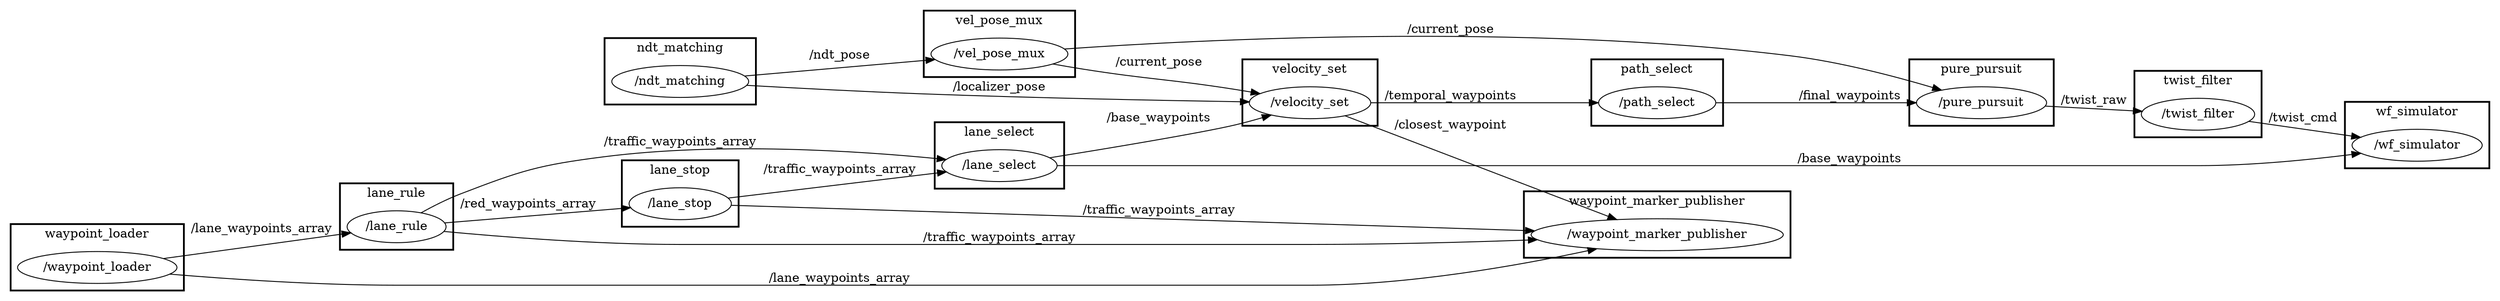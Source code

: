 digraph graphname {
	graph [bb="0,0,2296,318",
		compound=True,
		rank=same,
		rankdir=LR,
		ranksep=0.2
	];
	node [label="\N"];
	subgraph cluster_waypoint_marker_publisher {
		graph [bb="1396,31,1638,106",
			compound=True,
			label=waypoint_marker_publisher,
			lheight=0.21,
			lp="1517,94.5",
			lwidth=2.14,
			rank=same,
			rankdir=LR,
			ranksep=0.2,
			style=bold
		];
		n__waypoint_marker_publisher		 [URL=_waypoint_marker_publisher,
			height=0.5,
			label="/waypoint_marker_publisher",
			pos="1517,57",
			shape=ellipse,
			width=3.1233];
	}
	subgraph cluster_runime_manager_27258_1486198640846 {
		graph [compound=True,
			label=runime_manager_27258_1486198640846,
			rank=same,
			rankdir=LR,
			ranksep=0.2,
			style=bold
		];
	}
	subgraph cluster_wf_simulator {
		graph [bb="2150,130,2288,205",
			compound=True,
			label=wf_simulator,
			lheight=0.21,
			lp="2219,193.5",
			lwidth=1.01,
			rank=same,
			rankdir=LR,
			ranksep=0.2,
			style=bold
		];
		n__wf_simulator		 [URL=_wf_simulator,
			height=0.5,
			label="/wf_simulator",
			pos="2219,156",
			shape=ellipse,
			width=1.679];
	}
	subgraph cluster_pure_pursuit {
		graph [bb="1746,180,1878,255",
			compound=True,
			label=pure_pursuit,
			lheight=0.21,
			lp="1812,243.5",
			lwidth=0.96,
			rank=same,
			rankdir=LR,
			ranksep=0.2,
			style=bold
		];
		n__pure_pursuit		 [URL=_pure_pursuit,
			height=0.5,
			label="/pure_pursuit",
			pos="1812,206",
			shape=ellipse,
			width=1.6068];
	}
	subgraph cluster_twist_filter {
		graph [bb="1952,161,2072,236",
			compound=True,
			label=twist_filter,
			lheight=0.21,
			lp="2012,224.5",
			lwidth=0.83,
			rank=same,
			rankdir=LR,
			ranksep=0.2,
			style=bold
		];
		n__twist_filter		 [URL=_twist_filter,
			height=0.5,
			label="/twist_filter",
			pos="2012,187",
			shape=ellipse,
			width=1.4443];
	}
	subgraph cluster_lane_rule {
		graph [bb="308,31,416,106",
			compound=True,
			label=lane_rule,
			lheight=0.21,
			lp="362,94.5",
			lwidth=0.71,
			rank=same,
			rankdir=LR,
			ranksep=0.2,
			style=bold
		];
		n__lane_rule		 [URL=_lane_rule,
			height=0.5,
			label="/lane_rule",
			pos="362,57",
			shape=ellipse,
			width=1.2818];
	}
	subgraph cluster_waypoint_loader {
		graph [bb="8,25,168,100",
			compound=True,
			label=waypoint_loader,
			lheight=0.21,
			lp="88,88.5",
			lwidth=1.26,
			rank=same,
			rankdir=LR,
			ranksep=0.2,
			style=bold
		];
		n__waypoint_loader		 [URL=_waypoint_loader,
			height=0.5,
			label="/waypoint_loader",
			pos="88,51",
			shape=ellipse,
			width=2.004];
	}
	subgraph cluster_velocity_set {
		graph [bb="1136,180,1264,255",
			compound=True,
			label=velocity_set,
			lheight=0.21,
			lp="1200,243.5",
			lwidth=0.92,
			rank=same,
			rankdir=LR,
			ranksep=0.2,
			style=bold
		];
		n__velocity_set		 [URL=_velocity_set,
			height=0.5,
			label="/velocity_set",
			pos="1200,206",
			shape=ellipse,
			width=1.5526];
	}
	subgraph cluster_runime_manager_27567_1486198675650 {
		graph [compound=True,
			label=runime_manager_27567_1486198675650,
			rank=same,
			rankdir=LR,
			ranksep=0.2,
			style=bold
		];
	}
	subgraph cluster_lane_stop {
		graph [bb="565,66,675,141",
			compound=True,
			label=lane_stop,
			lheight=0.21,
			lp="620,129.5",
			lwidth=0.72,
			rank=same,
			rankdir=LR,
			ranksep=0.2,
			style=bold
		];
		n__lane_stop		 [URL=_lane_stop,
			height=0.5,
			label="/lane_stop",
			pos="620,92",
			shape=ellipse,
			width=1.2999];
	}
	subgraph cluster_runime_manager_28490_1486198827795 {
		graph [compound=True,
			label=runime_manager_28490_1486198827795,
			rank=same,
			rankdir=LR,
			ranksep=0.2,
			style=bold
		];
	}
	subgraph cluster_runime_manager_28784_1486198912690 {
		graph [compound=True,
			label=runime_manager_28784_1486198912690,
			rank=same,
			rankdir=LR,
			ranksep=0.2,
			style=bold
		];
	}
	subgraph cluster_ndt_matching {
		graph [bb="550,209,690,284",
			compound=True,
			label=ndt_matching,
			lheight=0.21,
			lp="620,272.5",
			lwidth=1.06,
			rank=same,
			rankdir=LR,
			ranksep=0.2,
			style=bold
		];
		n__ndt_matching		 [URL=_ndt_matching,
			height=0.5,
			label="/ndt_matching",
			pos="620,235",
			shape=ellipse,
			width=1.7151];
	}
	subgraph cluster_lane_select {
		graph [bb="853,109,973,184",
			compound=True,
			label=lane_select,
			lheight=0.21,
			lp="913,172.5",
			lwidth=0.85,
			rank=same,
			rankdir=LR,
			ranksep=0.2,
			style=bold
		];
		n__lane_select		 [URL=_lane_select,
			height=0.5,
			label="/lane_select",
			pos="913,135",
			shape=ellipse,
			width=1.4443];
	}
	subgraph cluster_path_select {
		graph [bb="1456,180,1578,255",
			compound=True,
			label=path_select,
			lheight=0.21,
			lp="1517,243.5",
			lwidth=0.85,
			rank=same,
			rankdir=LR,
			ranksep=0.2,
			style=bold
		];
		n__path_select		 [URL=_path_select,
			height=0.5,
			label="/path_select",
			pos="1517,206",
			shape=ellipse,
			width=1.4624];
	}
	subgraph cluster_vel_pose_mux {
		graph [bb="840,235,986,310",
			compound=True,
			label=vel_pose_mux,
			lheight=0.21,
			lp="913,298.5",
			lwidth=1.11,
			rank=same,
			rankdir=LR,
			ranksep=0.2,
			style=bold
		];
		n__vel_pose_mux		 [URL=_vel_pose_mux,
			height=0.5,
			label="/vel_pose_mux",
			pos="913,261",
			shape=ellipse,
			width=1.8054];
	}
	n__pure_pursuit -> n__twist_filter	 [URL=topic_3A_twist_raw,
		label="/twist_raw",
		lp="1915,206.5",
		penwidth=1,
		pos="e,1961.5,191.75 1867.4,200.78 1893.5,198.28 1924.8,195.27 1951.5,192.71"];
	n__twist_filter -> n__wf_simulator	 [URL=topic_3A_twist_cmd,
		label="/twist_cmd",
		lp="2111,184.5",
		penwidth=1,
		pos="e,2164.7,164.06 2060,179.89 2088.1,175.65 2124,170.21 2154.6,165.59"];
	n__lane_rule -> n__waypoint_marker_publisher	 [URL=topic_3A_traffic_waypoints_array,
		label="/traffic_waypoints_array",
		lp="913,53.5",
		penwidth=1,
		pos="e,1410,51.452 407.83,53.907 458.92,50.653 544.93,46 619,46 619,46 619,46 1201,46 1266.8,46 1340.3,48.429 1399.8,51.004"];
	n__lane_rule -> n__lane_stop	 [URL=topic_3A_red_waypoints_array,
		label="/red_waypoints_array",
		lp="483,88.5",
		penwidth=1,
		pos="e,575.58,86.064 405.85,62.858 449.74,68.859 518.08,78.203 565.5,84.686"];
	n__lane_rule -> n__lane_select	 [URL=topic_3A_traffic_waypoints_array,
		label="/traffic_waypoints_array",
		lp="620,163.5",
		penwidth=1,
		pos="e,865,142.19 383,73.188 394.5,81.948 409.51,92.482 424,100 476.79,127.38 491.41,134.85 550,145 656.43,163.43 783.04,152.62 854.82,143.52"];
	n__waypoint_loader -> n__waypoint_marker_publisher	 [URL=topic_3A_lane_waypoints_array,
		label="/lane_waypoints_array",
		lp="765,7.5",
		penwidth=1,
		pos="e,1462.2,41.198 134.71,37.064 188.37,21.964 280.28,0 361,0 361,0 361,0 1201,0 1289.2,0 1389.2,21.921 1452.4,38.575"];
	n__waypoint_loader -> n__lane_rule	 [URL=topic_3A_lane_waypoints_array,
		label="/lane_waypoints_array",
		lp="238,63.5",
		penwidth=1,
		pos="e,315.88,56.005 160.11,52.569 205.62,53.573 263.8,54.856 305.83,55.783"];
	n__velocity_set -> n__waypoint_marker_publisher	 [URL=topic_3A_closest_waypoint,
		label="/closest_waypoint",
		lp="1330,177.5",
		penwidth=1,
		pos="e,1480,74.042 1232.4,191.17 1288.4,164.65 1406,109.02 1470.8,78.375"];
	n__velocity_set -> n__path_select	 [URL=topic_3A_temporal_waypoints,
		label="/temporal_waypoints",
		lp="1330,213.5",
		penwidth=1,
		pos="e,1464.2,206 1256.2,206 1311.6,206 1396.6,206 1454.2,206"];
	n__lane_stop -> n__waypoint_marker_publisher	 [URL=topic_3A_traffic_waypoints_array,
		label="/traffic_waypoints_array",
		lp="1061,85.5",
		penwidth=1,
		pos="e,1407.4,61.247 666.61,90.216 800.71,84.972 1196.8,69.483 1397.1,61.649"];
	n__lane_stop -> n__lane_select	 [URL=topic_3A_traffic_waypoints_array,
		label="/traffic_waypoints_array",
		lp="765,130.5",
		penwidth=1,
		pos="e,865.02,128.06 663.94,98.345 714.54,105.82 798.82,118.28 854.9,126.56"];
	n__ndt_matching -> n__velocity_set	 [URL=topic_3A_localizer_pose,
		label="/localizer_pose",
		lp="913,223.5",
		penwidth=1,
		pos="e,1143.9,206.53 678.57,229.08 722.7,224.76 785.13,219.14 840,216 942.49,210.13 1061.7,207.68 1133.6,206.67"];
	n__ndt_matching -> n__vel_pose_mux	 [URL=topic_3A_ndt_pose,
		label="/ndt_pose",
		lp="765,260.5",
		penwidth=1,
		pos="e,850.9,255.54 679.19,240.2 725.74,244.36 791.21,250.21 840.88,254.65"];
	n__lane_select -> n__wf_simulator	 [URL=topic_3A_base_waypoints,
		label="/base_waypoints",
		lp="1692,142.5",
		penwidth=1,
		pos="e,2165.1,147.58 965.23,135 1022.3,135 1117.2,135 1199,135 1199,135 1199,135 2013,135 2060.8,135 2114.6,140.73 2155.1,146.2"];
	n__lane_select -> n__velocity_set	 [URL=topic_3A_base_waypoints,
		label="/base_waypoints",
		lp="1061,188.5",
		penwidth=1,
		pos="e,1163.2,192.39 959.92,143.12 1003.5,151.25 1070.8,164.84 1128,181 1136.3,183.35 1145.1,186.15 1153.5,189.02"];
	n__path_select -> n__pure_pursuit	 [URL=topic_3A_final_waypoints,
		label="/final_waypoints",
		lp="1692,213.5",
		penwidth=1,
		pos="e,1754.1,206 1569.7,206 1618.1,206 1690.8,206 1743.7,206"];
	n__vel_pose_mux -> n__pure_pursuit	 [URL=topic_3A_current_pose,
		label="/current_pose",
		lp="1330,287.5",
		penwidth=1,
		pos="e,1775.9,220.09 975,266.83 1100.2,277.48 1394.7,295.77 1638,259 1682.7,252.25 1731.7,236.36 1766.2,223.73"];
	n__vel_pose_mux -> n__velocity_set	 [URL=topic_3A_current_pose,
		label="/current_pose",
		lp="1061,251.5",
		penwidth=1,
		pos="e,1153.2,215.94 964.72,249.91 974.43,247.87 984.52,245.82 994,244 1053.3,232.61 1068.7,232.36 1128,221 1133,220.05 1138.1,219.02 1143.3,217.98"];
}
